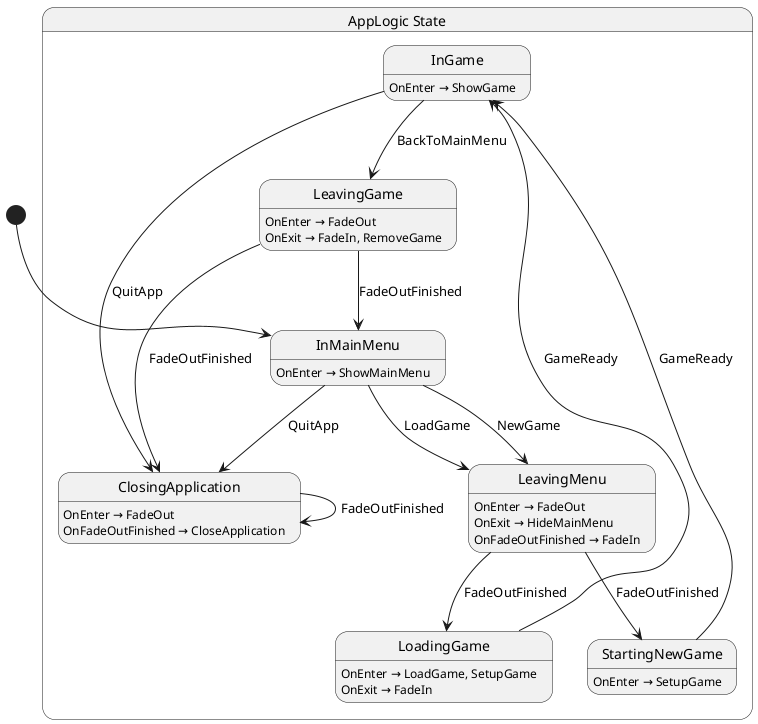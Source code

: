 @startuml AppLogic
state "AppLogic State" as Shellguard_AppLogic_State {
  state "ClosingApplication" as Shellguard_AppLogic_State_ClosingApplication
  state "InGame" as Shellguard_AppLogic_State_InGame
  state "InMainMenu" as Shellguard_AppLogic_State_InMainMenu
  state "LeavingGame" as Shellguard_AppLogic_State_LeavingGame
  state "LeavingMenu" as Shellguard_AppLogic_State_LeavingMenu
  state "LoadingGame" as Shellguard_AppLogic_State_LoadingGame
  state "StartingNewGame" as Shellguard_AppLogic_State_StartingNewGame
}

Shellguard_AppLogic_State_ClosingApplication --> Shellguard_AppLogic_State_ClosingApplication : FadeOutFinished
Shellguard_AppLogic_State_InGame --> Shellguard_AppLogic_State_ClosingApplication : QuitApp
Shellguard_AppLogic_State_InGame --> Shellguard_AppLogic_State_LeavingGame : BackToMainMenu
Shellguard_AppLogic_State_InMainMenu --> Shellguard_AppLogic_State_ClosingApplication : QuitApp
Shellguard_AppLogic_State_InMainMenu --> Shellguard_AppLogic_State_LeavingMenu : LoadGame
Shellguard_AppLogic_State_InMainMenu --> Shellguard_AppLogic_State_LeavingMenu : NewGame
Shellguard_AppLogic_State_LeavingGame --> Shellguard_AppLogic_State_ClosingApplication : FadeOutFinished
Shellguard_AppLogic_State_LeavingGame --> Shellguard_AppLogic_State_InMainMenu : FadeOutFinished
Shellguard_AppLogic_State_LeavingMenu --> Shellguard_AppLogic_State_LoadingGame : FadeOutFinished
Shellguard_AppLogic_State_LeavingMenu --> Shellguard_AppLogic_State_StartingNewGame : FadeOutFinished
Shellguard_AppLogic_State_LoadingGame --> Shellguard_AppLogic_State_InGame : GameReady
Shellguard_AppLogic_State_StartingNewGame --> Shellguard_AppLogic_State_InGame : GameReady

Shellguard_AppLogic_State_ClosingApplication : OnEnter → FadeOut
Shellguard_AppLogic_State_ClosingApplication : OnFadeOutFinished → CloseApplication
Shellguard_AppLogic_State_InGame : OnEnter → ShowGame
Shellguard_AppLogic_State_InMainMenu : OnEnter → ShowMainMenu
Shellguard_AppLogic_State_LeavingGame : OnEnter → FadeOut
Shellguard_AppLogic_State_LeavingGame : OnExit → FadeIn, RemoveGame
Shellguard_AppLogic_State_LeavingMenu : OnEnter → FadeOut
Shellguard_AppLogic_State_LeavingMenu : OnExit → HideMainMenu
Shellguard_AppLogic_State_LeavingMenu : OnFadeOutFinished → FadeIn
Shellguard_AppLogic_State_LoadingGame : OnEnter → LoadGame, SetupGame
Shellguard_AppLogic_State_LoadingGame : OnExit → FadeIn
Shellguard_AppLogic_State_StartingNewGame : OnEnter → SetupGame

[*] --> Shellguard_AppLogic_State_InMainMenu
@enduml